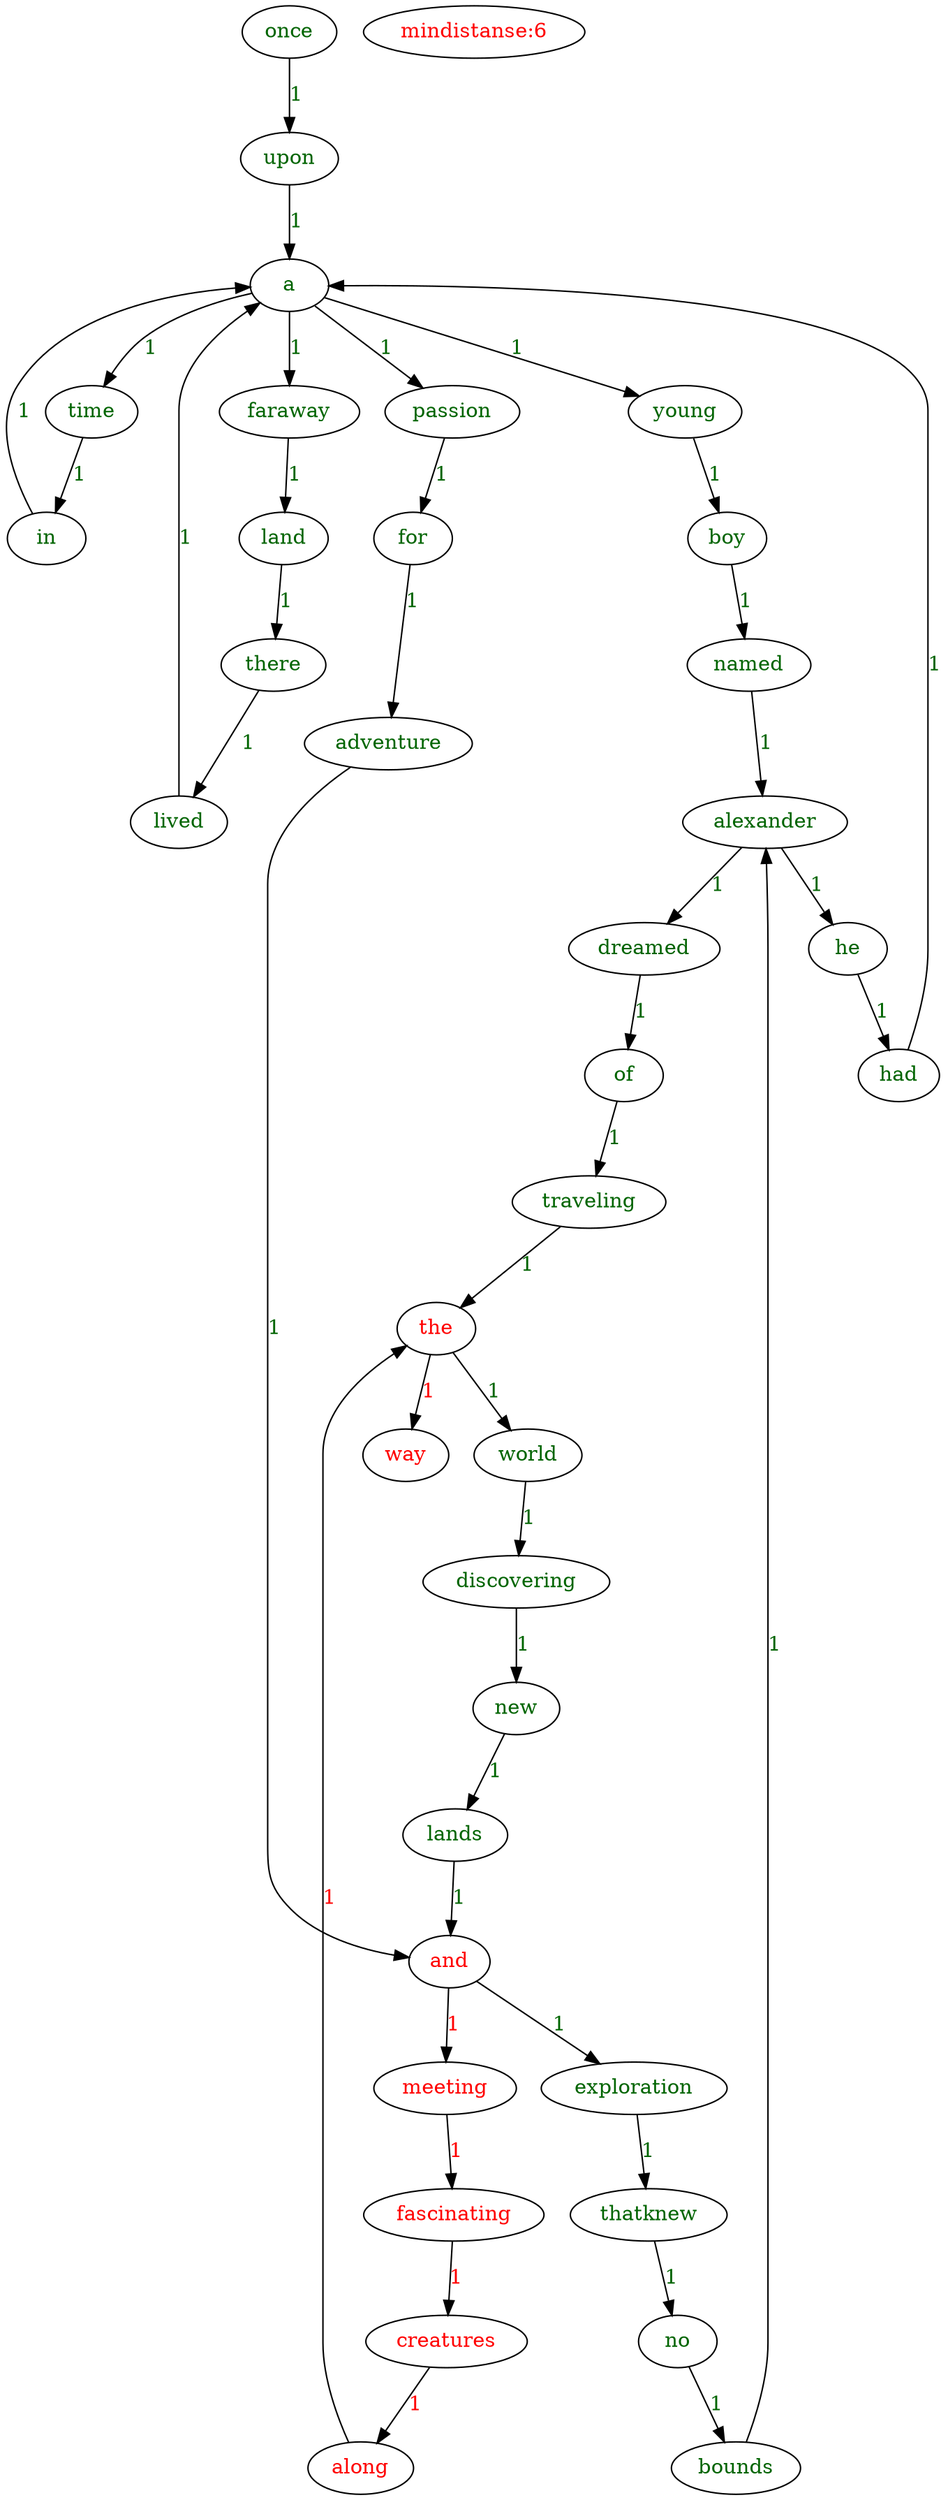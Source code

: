 digraph G {
    0 [label="once", fontcolor="darkgreen"]
    1 [label="upon", fontcolor="darkgreen"]
    0->1 [label="1", fontcolor="darkgreen"]
    1 [label="upon", fontcolor="darkgreen"]
    2 [label="a", fontcolor="darkgreen"]
    1->2 [label="1", fontcolor="darkgreen"]
    2 [label="a", fontcolor="darkgreen"]
    3 [label="time", fontcolor="darkgreen"]
    2->3 [label="1", fontcolor="darkgreen"]
    2 [label="a", fontcolor="darkgreen"]
    5 [label="faraway", fontcolor="darkgreen"]
    2->5 [label="1", fontcolor="darkgreen"]
    2 [label="a", fontcolor="darkgreen"]
    9 [label="young", fontcolor="darkgreen"]
    2->9 [label="1", fontcolor="darkgreen"]
    2 [label="a", fontcolor="darkgreen"]
    15 [label="passion", fontcolor="darkgreen"]
    2->15 [label="1", fontcolor="darkgreen"]
    3 [label="time", fontcolor="darkgreen"]
    4 [label="in", fontcolor="darkgreen"]
    3->4 [label="1", fontcolor="darkgreen"]
    4 [label="in", fontcolor="darkgreen"]
    2 [label="a", fontcolor="darkgreen"]
    4->2 [label="1", fontcolor="darkgreen"]
    5 [label="faraway", fontcolor="darkgreen"]
    6 [label="land", fontcolor="darkgreen"]
    5->6 [label="1", fontcolor="darkgreen"]
    6 [label="land", fontcolor="darkgreen"]
    7 [label="there", fontcolor="darkgreen"]
    6->7 [label="1", fontcolor="darkgreen"]
    7 [label="there", fontcolor="darkgreen"]
    8 [label="lived", fontcolor="darkgreen"]
    7->8 [label="1", fontcolor="darkgreen"]
    8 [label="lived", fontcolor="darkgreen"]
    2 [label="a", fontcolor="darkgreen"]
    8->2 [label="1", fontcolor="darkgreen"]
    9 [label="young", fontcolor="darkgreen"]
    10 [label="boy", fontcolor="darkgreen"]
    9->10 [label="1", fontcolor="darkgreen"]
    10 [label="boy", fontcolor="darkgreen"]
    11 [label="named", fontcolor="darkgreen"]
    10->11 [label="1", fontcolor="darkgreen"]
    11 [label="named", fontcolor="darkgreen"]
    12 [label="alexander", fontcolor="darkgreen"]
    11->12 [label="1", fontcolor="darkgreen"]
    12 [label="alexander", fontcolor="darkgreen"]
    13 [label="he", fontcolor="darkgreen"]
    12->13 [label="1", fontcolor="darkgreen"]
    12 [label="alexander", fontcolor="darkgreen"]
    23 [label="dreamed", fontcolor="darkgreen"]
    12->23 [label="1", fontcolor="darkgreen"]
    13 [label="he", fontcolor="darkgreen"]
    14 [label="had", fontcolor="darkgreen"]
    13->14 [label="1", fontcolor="darkgreen"]
    14 [label="had", fontcolor="darkgreen"]
    2 [label="a", fontcolor="darkgreen"]
    14->2 [label="1", fontcolor="darkgreen"]
    15 [label="passion", fontcolor="darkgreen"]
    16 [label="for", fontcolor="darkgreen"]
    15->16 [label="1", fontcolor="darkgreen"]
    16 [label="for", fontcolor="darkgreen"]
    17 [label="adventure", fontcolor="darkgreen"]
    16->17 [label="1", fontcolor="darkgreen"]
    17 [label="adventure", fontcolor="darkgreen"]
    18 [label="and", fontcolor="red"]
    17->18 [label="1", fontcolor="darkgreen"]
    18 [label="and", fontcolor="red"]
    19 [label="exploration", fontcolor="darkgreen"]
    18->19 [label="1", fontcolor="darkgreen"]
    18 [label="and", fontcolor="red"]
    31 [label="meeting", fontcolor="red"]
    18->31 [label="1", fontcolor="red"]
    19 [label="exploration", fontcolor="darkgreen"]
    20 [label="thatknew", fontcolor="darkgreen"]
    19->20 [label="1", fontcolor="darkgreen"]
    20 [label="thatknew", fontcolor="darkgreen"]
    21 [label="no", fontcolor="darkgreen"]
    20->21 [label="1", fontcolor="darkgreen"]
    21 [label="no", fontcolor="darkgreen"]
    22 [label="bounds", fontcolor="darkgreen"]
    21->22 [label="1", fontcolor="darkgreen"]
    22 [label="bounds", fontcolor="darkgreen"]
    12 [label="alexander", fontcolor="darkgreen"]
    22->12 [label="1", fontcolor="darkgreen"]
    23 [label="dreamed", fontcolor="darkgreen"]
    24 [label="of", fontcolor="darkgreen"]
    23->24 [label="1", fontcolor="darkgreen"]
    24 [label="of", fontcolor="darkgreen"]
    25 [label="traveling", fontcolor="darkgreen"]
    24->25 [label="1", fontcolor="darkgreen"]
    25 [label="traveling", fontcolor="darkgreen"]
    26 [label="the", fontcolor="red"]
    25->26 [label="1", fontcolor="darkgreen"]
    26 [label="the", fontcolor="red"]
    27 [label="world", fontcolor="darkgreen"]
    26->27 [label="1", fontcolor="darkgreen"]
    26 [label="the", fontcolor="red"]
    35 [label="way", fontcolor="red"]
    26->35 [label="1", fontcolor="red"]
    27 [label="world", fontcolor="darkgreen"]
    28 [label="discovering", fontcolor="darkgreen"]
    27->28 [label="1", fontcolor="darkgreen"]
    28 [label="discovering", fontcolor="darkgreen"]
    29 [label="new", fontcolor="darkgreen"]
    28->29 [label="1", fontcolor="darkgreen"]
    29 [label="new", fontcolor="darkgreen"]
    30 [label="lands", fontcolor="darkgreen"]
    29->30 [label="1", fontcolor="darkgreen"]
    30 [label="lands", fontcolor="darkgreen"]
    18 [label="and", fontcolor="red"]
    30->18 [label="1", fontcolor="darkgreen"]
    31 [label="meeting", fontcolor="red"]
    32 [label="fascinating", fontcolor="red"]
    31->32 [label="1", fontcolor="red"]
    32 [label="fascinating", fontcolor="red"]
    33 [label="creatures", fontcolor="red"]
    32->33 [label="1", fontcolor="red"]
    33 [label="creatures", fontcolor="red"]
    34 [label="along", fontcolor="red"]
    33->34 [label="1", fontcolor="red"]
    34 [label="along", fontcolor="red"]
    26 [label="the", fontcolor="red"]
    34->26 [label="1", fontcolor="red"]
    36 [label="mindistanse:6", fontcolor="red"]
}
